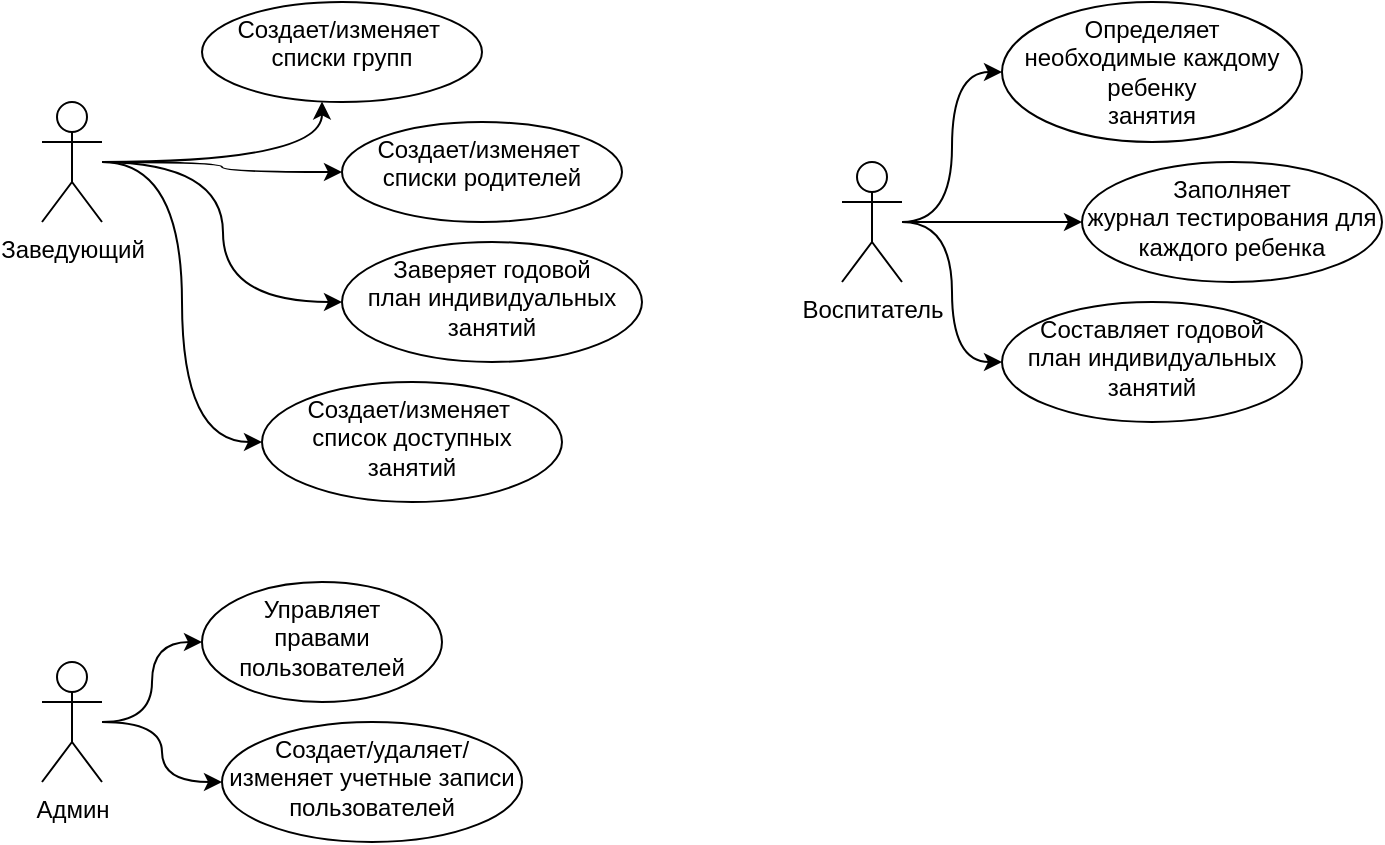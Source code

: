 <mxfile version="20.2.1" type="device"><diagram id="s2NAX3u4uJ2VGR9Ky1ul" name="Страница 1"><mxGraphModel dx="997" dy="574" grid="0" gridSize="10" guides="1" tooltips="1" connect="1" arrows="1" fold="1" page="0" pageScale="1" pageWidth="827" pageHeight="1169" math="0" shadow="0"><root><mxCell id="0"/><mxCell id="1" parent="0"/><mxCell id="QWAZT2_zdysXURI5qe2X-3" value="" style="edgeStyle=orthogonalEdgeStyle;rounded=0;orthogonalLoop=1;jettySize=auto;html=1;curved=1;" edge="1" parent="1" source="QWAZT2_zdysXURI5qe2X-1" target="QWAZT2_zdysXURI5qe2X-2"><mxGeometry relative="1" as="geometry"><Array as="points"><mxPoint x="180" y="150"/></Array></mxGeometry></mxCell><mxCell id="QWAZT2_zdysXURI5qe2X-5" style="edgeStyle=orthogonalEdgeStyle;curved=1;rounded=0;orthogonalLoop=1;jettySize=auto;html=1;entryX=0;entryY=0.5;entryDx=0;entryDy=0;" edge="1" parent="1" source="QWAZT2_zdysXURI5qe2X-1" target="QWAZT2_zdysXURI5qe2X-4"><mxGeometry relative="1" as="geometry"/></mxCell><mxCell id="QWAZT2_zdysXURI5qe2X-9" style="edgeStyle=orthogonalEdgeStyle;curved=1;rounded=0;orthogonalLoop=1;jettySize=auto;html=1;entryX=0;entryY=0.5;entryDx=0;entryDy=0;" edge="1" parent="1" source="QWAZT2_zdysXURI5qe2X-1" target="QWAZT2_zdysXURI5qe2X-8"><mxGeometry relative="1" as="geometry"/></mxCell><mxCell id="QWAZT2_zdysXURI5qe2X-1" value="Заведующий" style="shape=umlActor;verticalLabelPosition=bottom;verticalAlign=top;html=1;outlineConnect=0;" vertex="1" parent="1"><mxGeometry x="40" y="120" width="30" height="60" as="geometry"/></mxCell><mxCell id="QWAZT2_zdysXURI5qe2X-2" value="Создает/изменяет&amp;nbsp;&lt;br&gt;списки групп" style="ellipse;whiteSpace=wrap;html=1;verticalAlign=top;" vertex="1" parent="1"><mxGeometry x="120" y="70" width="140" height="50" as="geometry"/></mxCell><mxCell id="QWAZT2_zdysXURI5qe2X-4" value="Создает/изменяет&amp;nbsp;&lt;br&gt;списки родителей" style="ellipse;whiteSpace=wrap;html=1;verticalAlign=top;" vertex="1" parent="1"><mxGeometry x="190" y="130" width="140" height="50" as="geometry"/></mxCell><mxCell id="QWAZT2_zdysXURI5qe2X-6" style="edgeStyle=orthogonalEdgeStyle;curved=1;rounded=0;orthogonalLoop=1;jettySize=auto;html=1;entryX=0;entryY=0.5;entryDx=0;entryDy=0;" edge="1" parent="1" target="QWAZT2_zdysXURI5qe2X-7"><mxGeometry relative="1" as="geometry"><mxPoint x="70" y="150" as="sourcePoint"/></mxGeometry></mxCell><mxCell id="QWAZT2_zdysXURI5qe2X-7" value="Заверяет годовой&lt;br&gt;план индивидуальных&lt;br&gt;занятий" style="ellipse;whiteSpace=wrap;html=1;verticalAlign=top;" vertex="1" parent="1"><mxGeometry x="190" y="190" width="150" height="60" as="geometry"/></mxCell><mxCell id="QWAZT2_zdysXURI5qe2X-8" value="Создает/изменяет&amp;nbsp;&lt;br&gt;список доступных&lt;br&gt;занятий" style="ellipse;whiteSpace=wrap;html=1;verticalAlign=top;" vertex="1" parent="1"><mxGeometry x="150" y="260" width="150" height="60" as="geometry"/></mxCell><mxCell id="QWAZT2_zdysXURI5qe2X-10" value="Заполняет &lt;br&gt;журнал тестирования для каждого ребенка" style="ellipse;whiteSpace=wrap;html=1;verticalAlign=top;" vertex="1" parent="1"><mxGeometry x="560" y="150" width="150" height="60" as="geometry"/></mxCell><mxCell id="QWAZT2_zdysXURI5qe2X-17" style="edgeStyle=orthogonalEdgeStyle;curved=1;rounded=0;orthogonalLoop=1;jettySize=auto;html=1;entryX=0;entryY=0.5;entryDx=0;entryDy=0;" edge="1" parent="1" source="QWAZT2_zdysXURI5qe2X-12" target="QWAZT2_zdysXURI5qe2X-13"><mxGeometry relative="1" as="geometry"/></mxCell><mxCell id="QWAZT2_zdysXURI5qe2X-18" style="edgeStyle=orthogonalEdgeStyle;curved=1;rounded=0;orthogonalLoop=1;jettySize=auto;html=1;" edge="1" parent="1" source="QWAZT2_zdysXURI5qe2X-12" target="QWAZT2_zdysXURI5qe2X-10"><mxGeometry relative="1" as="geometry"/></mxCell><mxCell id="QWAZT2_zdysXURI5qe2X-19" style="edgeStyle=orthogonalEdgeStyle;curved=1;rounded=0;orthogonalLoop=1;jettySize=auto;html=1;entryX=0;entryY=0.5;entryDx=0;entryDy=0;" edge="1" parent="1" source="QWAZT2_zdysXURI5qe2X-12" target="QWAZT2_zdysXURI5qe2X-15"><mxGeometry relative="1" as="geometry"/></mxCell><mxCell id="QWAZT2_zdysXURI5qe2X-12" value="Воспитатель" style="shape=umlActor;verticalLabelPosition=bottom;verticalAlign=top;html=1;outlineConnect=0;" vertex="1" parent="1"><mxGeometry x="440" y="150" width="30" height="60" as="geometry"/></mxCell><mxCell id="QWAZT2_zdysXURI5qe2X-13" value="Определяет&lt;br&gt;необходимые каждому ребенку&lt;br&gt;занятия" style="ellipse;whiteSpace=wrap;html=1;verticalAlign=top;" vertex="1" parent="1"><mxGeometry x="520" y="70" width="150" height="70" as="geometry"/></mxCell><mxCell id="QWAZT2_zdysXURI5qe2X-15" value="Составляет годовой&lt;br&gt;план индивидуальных&lt;br&gt;занятий" style="ellipse;whiteSpace=wrap;html=1;verticalAlign=top;" vertex="1" parent="1"><mxGeometry x="520" y="220" width="150" height="60" as="geometry"/></mxCell><mxCell id="QWAZT2_zdysXURI5qe2X-32" style="edgeStyle=orthogonalEdgeStyle;curved=1;rounded=0;orthogonalLoop=1;jettySize=auto;html=1;entryX=0;entryY=0.5;entryDx=0;entryDy=0;" edge="1" parent="1" source="QWAZT2_zdysXURI5qe2X-29" target="QWAZT2_zdysXURI5qe2X-31"><mxGeometry relative="1" as="geometry"/></mxCell><mxCell id="QWAZT2_zdysXURI5qe2X-33" style="edgeStyle=orthogonalEdgeStyle;curved=1;rounded=0;orthogonalLoop=1;jettySize=auto;html=1;entryX=0;entryY=0.5;entryDx=0;entryDy=0;" edge="1" parent="1" source="QWAZT2_zdysXURI5qe2X-29" target="QWAZT2_zdysXURI5qe2X-30"><mxGeometry relative="1" as="geometry"/></mxCell><mxCell id="QWAZT2_zdysXURI5qe2X-29" value="Админ" style="shape=umlActor;verticalLabelPosition=bottom;verticalAlign=top;html=1;outlineConnect=0;" vertex="1" parent="1"><mxGeometry x="40" y="400" width="30" height="60" as="geometry"/></mxCell><mxCell id="QWAZT2_zdysXURI5qe2X-30" value="Создает/удаляет/изменяет учетные записи&lt;br&gt;пользователей" style="ellipse;whiteSpace=wrap;html=1;verticalAlign=top;" vertex="1" parent="1"><mxGeometry x="130" y="430" width="150" height="60" as="geometry"/></mxCell><mxCell id="QWAZT2_zdysXURI5qe2X-31" value="Управляет &lt;br&gt;правами&lt;br&gt;пользователей" style="ellipse;whiteSpace=wrap;html=1;verticalAlign=top;" vertex="1" parent="1"><mxGeometry x="120" y="360" width="120" height="60" as="geometry"/></mxCell></root></mxGraphModel></diagram></mxfile>